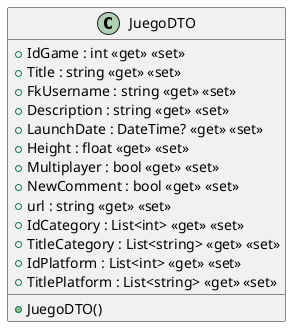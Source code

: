 @startuml
class JuegoDTO {
    + IdGame : int <<get>> <<set>>
    + Title : string <<get>> <<set>>
    + FkUsername : string <<get>> <<set>>
    + Description : string <<get>> <<set>>
    + LaunchDate : DateTime? <<get>> <<set>>
    + Height : float <<get>> <<set>>
    + Multiplayer : bool <<get>> <<set>>
    + NewComment : bool <<get>> <<set>>
    + url : string <<get>> <<set>>
    + IdCategory : List<int> <<get>> <<set>>
    + TitleCategory : List<string> <<get>> <<set>>
    + IdPlatform : List<int> <<get>> <<set>>
    + TitlePlatform : List<string> <<get>> <<set>>
    + JuegoDTO()
}
@enduml
